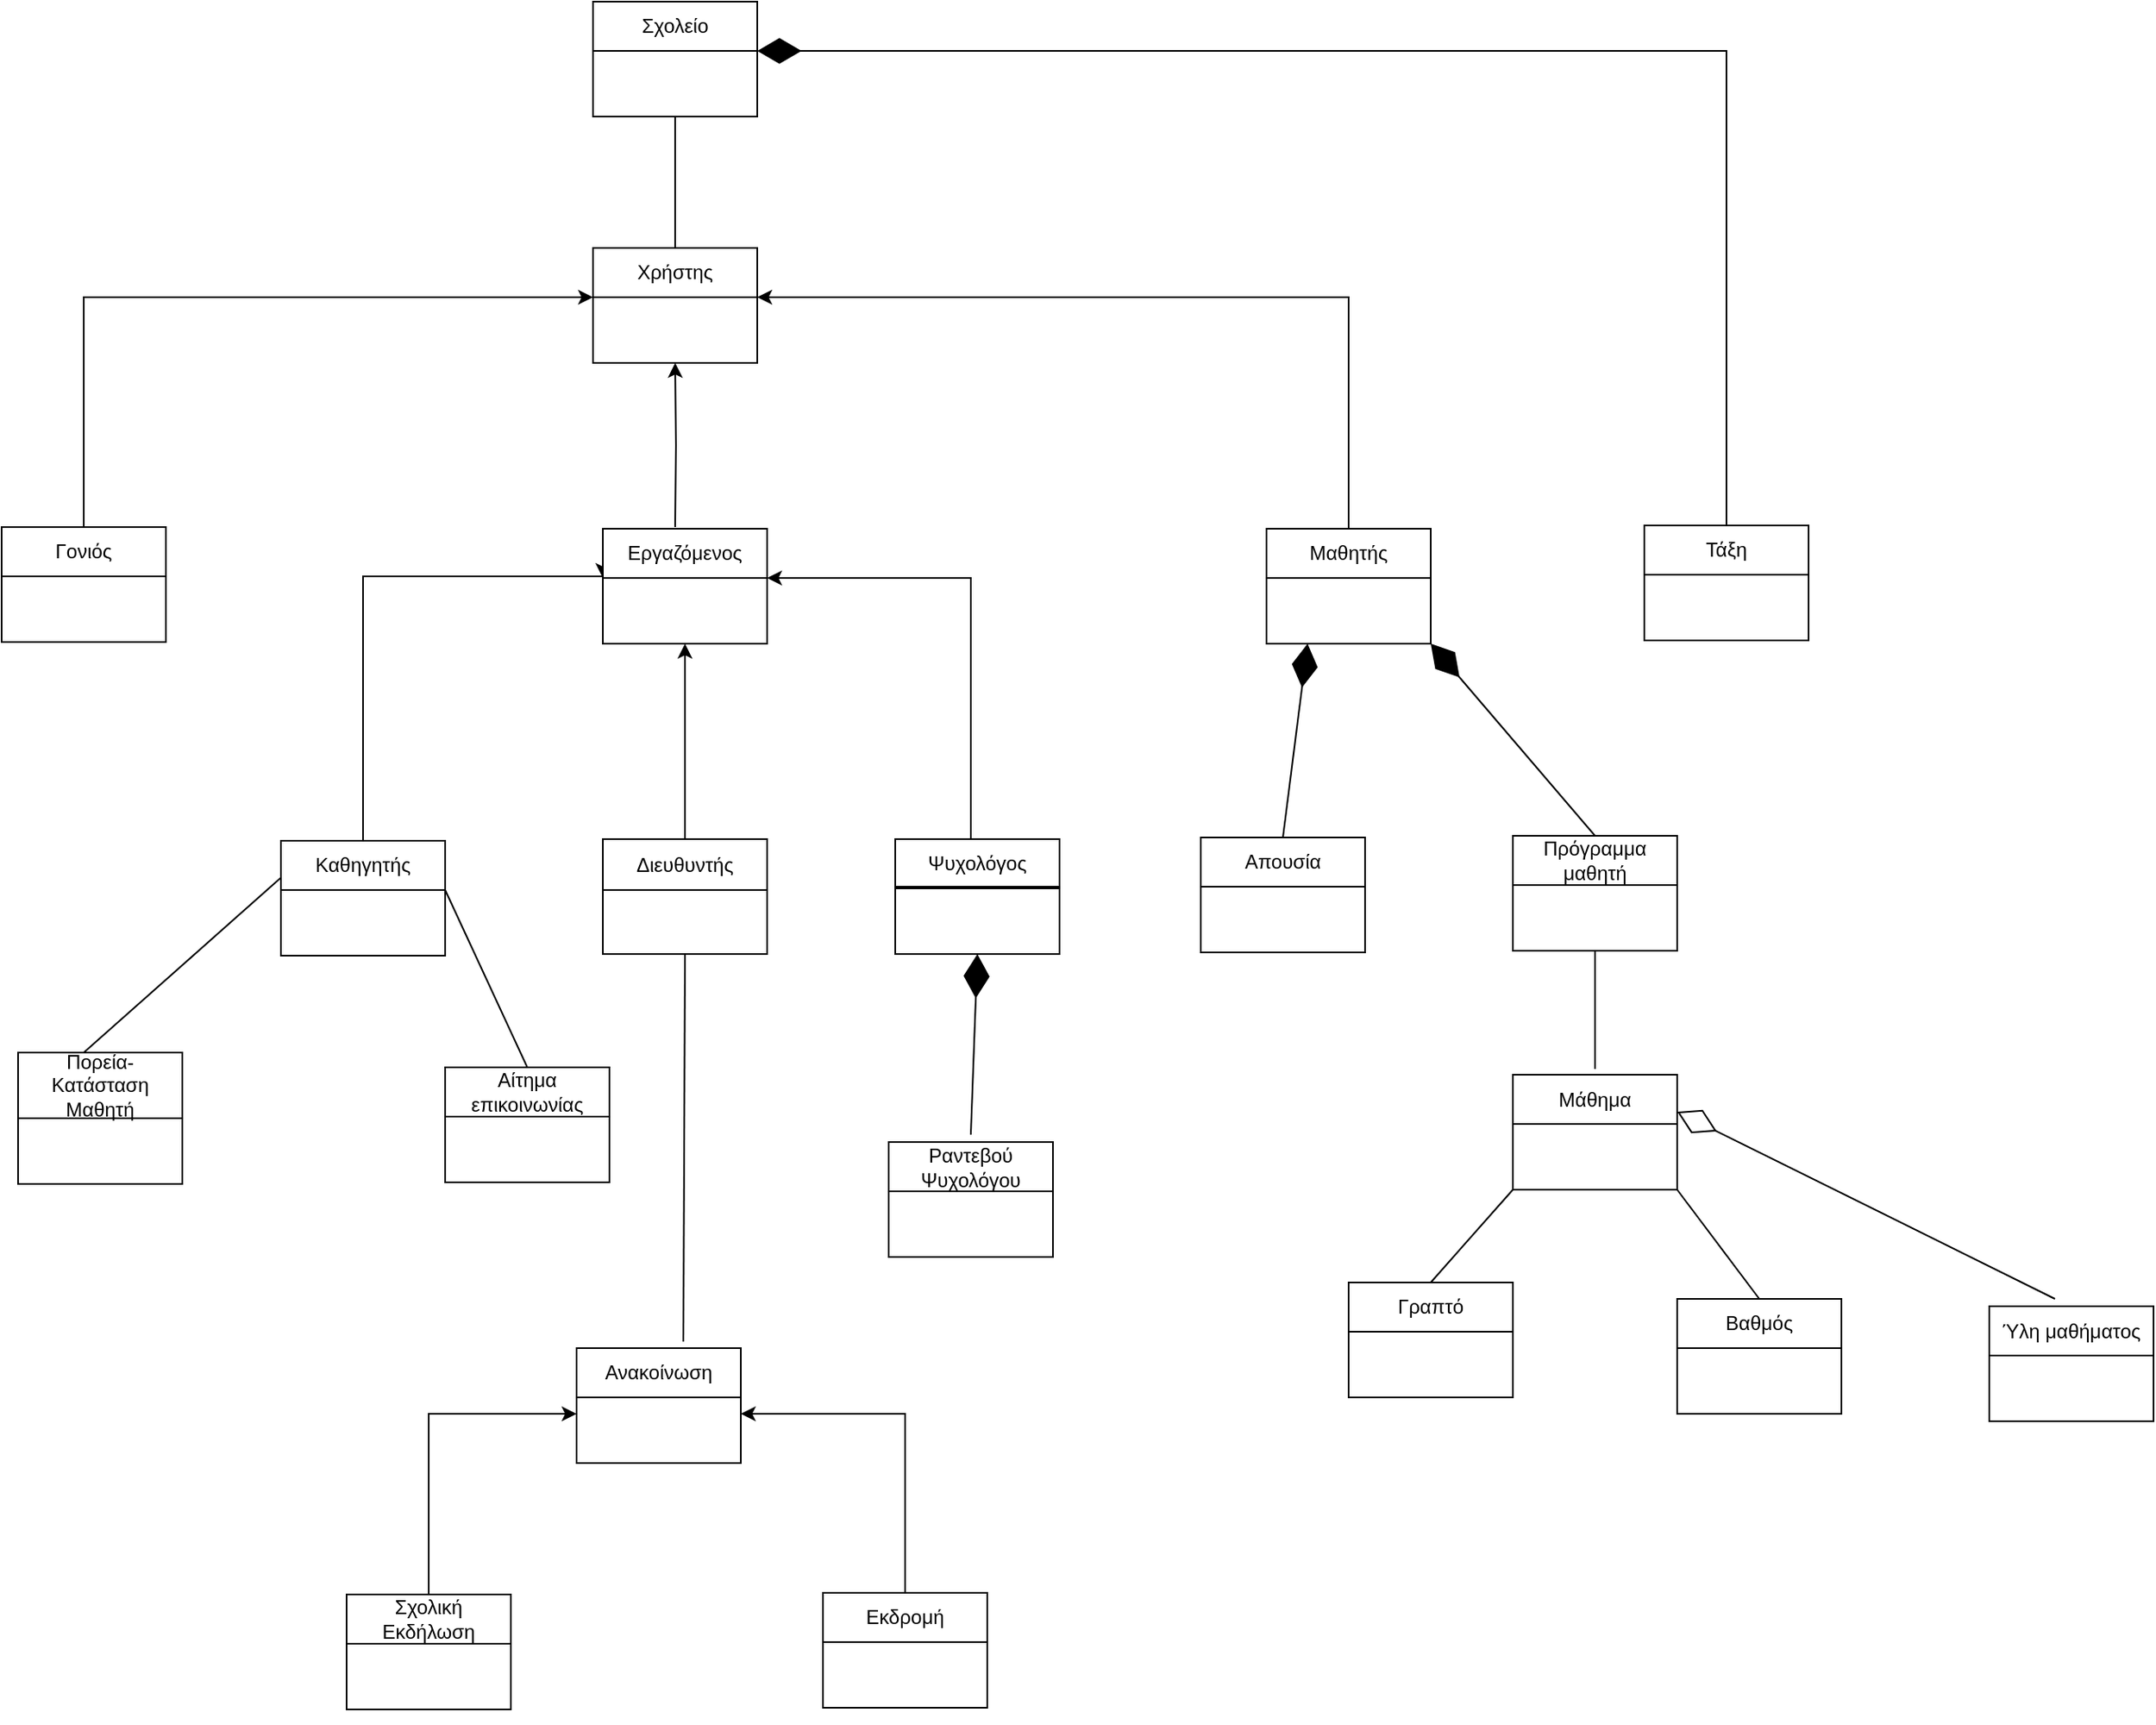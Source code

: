 <mxfile version="21.0.2" type="device"><diagram name="Σελίδα-1" id="fe9gfnaxFHkDQtzy1zNA"><mxGraphModel dx="2133" dy="2004" grid="1" gridSize="10" guides="1" tooltips="1" connect="1" arrows="1" fold="1" page="1" pageScale="1" pageWidth="827" pageHeight="1169" math="0" shadow="0"><root><mxCell id="0"/><mxCell id="1" parent="0"/><mxCell id="phPr1kaGQBQbVtV2x5ig-69" style="edgeStyle=orthogonalEdgeStyle;rounded=0;orthogonalLoop=1;jettySize=auto;html=1;entryX=0.5;entryY=1;entryDx=0;entryDy=0;" edge="1" parent="1" target="phPr1kaGQBQbVtV2x5ig-1"><mxGeometry relative="1" as="geometry"><mxPoint x="190" y="220" as="targetPoint"/><mxPoint x="280" y="290" as="sourcePoint"/></mxGeometry></mxCell><mxCell id="phPr1kaGQBQbVtV2x5ig-1" value="" style="rounded=0;whiteSpace=wrap;html=1;" vertex="1" parent="1"><mxGeometry x="230" y="150" width="100" height="40" as="geometry"/></mxCell><mxCell id="phPr1kaGQBQbVtV2x5ig-68" style="edgeStyle=orthogonalEdgeStyle;rounded=0;orthogonalLoop=1;jettySize=auto;html=1;exitX=0.5;exitY=0;exitDx=0;exitDy=0;entryX=0;entryY=1;entryDx=0;entryDy=0;" edge="1" parent="1" source="phPr1kaGQBQbVtV2x5ig-11" target="phPr1kaGQBQbVtV2x5ig-2"><mxGeometry relative="1" as="geometry"><Array as="points"><mxPoint x="-80" y="150"/></Array></mxGeometry></mxCell><mxCell id="phPr1kaGQBQbVtV2x5ig-70" style="edgeStyle=orthogonalEdgeStyle;rounded=0;orthogonalLoop=1;jettySize=auto;html=1;entryX=1;entryY=1;entryDx=0;entryDy=0;" edge="1" parent="1" source="phPr1kaGQBQbVtV2x5ig-8" target="phPr1kaGQBQbVtV2x5ig-2"><mxGeometry relative="1" as="geometry"><Array as="points"><mxPoint x="690" y="150"/></Array></mxGeometry></mxCell><mxCell id="phPr1kaGQBQbVtV2x5ig-2" value="Χρήστης" style="rounded=0;whiteSpace=wrap;html=1;" vertex="1" parent="1"><mxGeometry x="230" y="120" width="100" height="30" as="geometry"/></mxCell><mxCell id="phPr1kaGQBQbVtV2x5ig-5" style="edgeStyle=orthogonalEdgeStyle;rounded=0;orthogonalLoop=1;jettySize=auto;html=1;exitX=0.5;exitY=1;exitDx=0;exitDy=0;" edge="1" parent="1" source="phPr1kaGQBQbVtV2x5ig-1" target="phPr1kaGQBQbVtV2x5ig-1"><mxGeometry relative="1" as="geometry"/></mxCell><mxCell id="phPr1kaGQBQbVtV2x5ig-7" value="" style="rounded=0;whiteSpace=wrap;html=1;" vertex="1" parent="1"><mxGeometry x="640" y="321" width="100" height="40" as="geometry"/></mxCell><mxCell id="phPr1kaGQBQbVtV2x5ig-8" value="Μαθητής" style="rounded=0;whiteSpace=wrap;html=1;" vertex="1" parent="1"><mxGeometry x="640" y="291" width="100" height="30" as="geometry"/></mxCell><mxCell id="phPr1kaGQBQbVtV2x5ig-9" style="edgeStyle=orthogonalEdgeStyle;rounded=0;orthogonalLoop=1;jettySize=auto;html=1;exitX=0.5;exitY=1;exitDx=0;exitDy=0;" edge="1" parent="1" source="phPr1kaGQBQbVtV2x5ig-7" target="phPr1kaGQBQbVtV2x5ig-7"><mxGeometry relative="1" as="geometry"/></mxCell><mxCell id="phPr1kaGQBQbVtV2x5ig-10" value="" style="rounded=0;whiteSpace=wrap;html=1;" vertex="1" parent="1"><mxGeometry x="-130" y="320" width="100" height="40" as="geometry"/></mxCell><mxCell id="phPr1kaGQBQbVtV2x5ig-11" value="Γονιός" style="rounded=0;whiteSpace=wrap;html=1;" vertex="1" parent="1"><mxGeometry x="-130" y="290" width="100" height="30" as="geometry"/></mxCell><mxCell id="phPr1kaGQBQbVtV2x5ig-71" style="edgeStyle=orthogonalEdgeStyle;rounded=0;orthogonalLoop=1;jettySize=auto;html=1;entryX=0;entryY=0;entryDx=0;entryDy=0;" edge="1" parent="1" source="phPr1kaGQBQbVtV2x5ig-17" target="phPr1kaGQBQbVtV2x5ig-13"><mxGeometry relative="1" as="geometry"><Array as="points"><mxPoint x="90" y="320"/></Array></mxGeometry></mxCell><mxCell id="phPr1kaGQBQbVtV2x5ig-12" style="edgeStyle=orthogonalEdgeStyle;rounded=0;orthogonalLoop=1;jettySize=auto;html=1;exitX=0.5;exitY=1;exitDx=0;exitDy=0;" edge="1" parent="1" source="phPr1kaGQBQbVtV2x5ig-10" target="phPr1kaGQBQbVtV2x5ig-10"><mxGeometry relative="1" as="geometry"/></mxCell><mxCell id="phPr1kaGQBQbVtV2x5ig-74" style="edgeStyle=orthogonalEdgeStyle;rounded=0;orthogonalLoop=1;jettySize=auto;html=1;entryX=0.5;entryY=1;entryDx=0;entryDy=0;exitX=0.5;exitY=0;exitDx=0;exitDy=0;" edge="1" parent="1" source="phPr1kaGQBQbVtV2x5ig-20" target="phPr1kaGQBQbVtV2x5ig-13"><mxGeometry relative="1" as="geometry"><mxPoint x="200" y="410" as="targetPoint"/><mxPoint x="286" y="470" as="sourcePoint"/></mxGeometry></mxCell><mxCell id="phPr1kaGQBQbVtV2x5ig-13" value="" style="rounded=0;whiteSpace=wrap;html=1;" vertex="1" parent="1"><mxGeometry x="236" y="321" width="100" height="40" as="geometry"/></mxCell><mxCell id="phPr1kaGQBQbVtV2x5ig-72" style="edgeStyle=orthogonalEdgeStyle;rounded=0;orthogonalLoop=1;jettySize=auto;html=1;entryX=1;entryY=1;entryDx=0;entryDy=0;" edge="1" parent="1" target="phPr1kaGQBQbVtV2x5ig-14"><mxGeometry relative="1" as="geometry"><mxPoint x="460" y="480" as="sourcePoint"/><Array as="points"><mxPoint x="460" y="480"/><mxPoint x="460" y="320"/></Array></mxGeometry></mxCell><mxCell id="phPr1kaGQBQbVtV2x5ig-14" value="Εργαζόμενος" style="rounded=0;whiteSpace=wrap;html=1;" vertex="1" parent="1"><mxGeometry x="236" y="291" width="100" height="30" as="geometry"/></mxCell><mxCell id="phPr1kaGQBQbVtV2x5ig-15" style="edgeStyle=orthogonalEdgeStyle;rounded=0;orthogonalLoop=1;jettySize=auto;html=1;exitX=0.5;exitY=1;exitDx=0;exitDy=0;" edge="1" parent="1" source="phPr1kaGQBQbVtV2x5ig-13" target="phPr1kaGQBQbVtV2x5ig-13"><mxGeometry relative="1" as="geometry"/></mxCell><mxCell id="phPr1kaGQBQbVtV2x5ig-158" style="edgeStyle=none;shape=connector;rounded=0;orthogonalLoop=1;jettySize=auto;html=1;exitX=1;exitY=0;exitDx=0;exitDy=0;entryX=0.5;entryY=0;entryDx=0;entryDy=0;labelBackgroundColor=default;strokeColor=default;fontFamily=Helvetica;fontSize=11;fontColor=default;endArrow=none;" edge="1" parent="1" source="phPr1kaGQBQbVtV2x5ig-16" target="phPr1kaGQBQbVtV2x5ig-62"><mxGeometry relative="1" as="geometry"/></mxCell><mxCell id="phPr1kaGQBQbVtV2x5ig-16" value="" style="rounded=0;whiteSpace=wrap;html=1;" vertex="1" parent="1"><mxGeometry x="40" y="511" width="100" height="40" as="geometry"/></mxCell><mxCell id="phPr1kaGQBQbVtV2x5ig-157" style="edgeStyle=none;shape=connector;rounded=0;orthogonalLoop=1;jettySize=auto;html=1;exitX=0;exitY=0.75;exitDx=0;exitDy=0;entryX=0.4;entryY=0;entryDx=0;entryDy=0;entryPerimeter=0;labelBackgroundColor=default;strokeColor=default;fontFamily=Helvetica;fontSize=11;fontColor=default;endArrow=none;" edge="1" parent="1" source="phPr1kaGQBQbVtV2x5ig-17" target="phPr1kaGQBQbVtV2x5ig-47"><mxGeometry relative="1" as="geometry"/></mxCell><mxCell id="phPr1kaGQBQbVtV2x5ig-17" value="Καθηγητής" style="rounded=0;whiteSpace=wrap;html=1;" vertex="1" parent="1"><mxGeometry x="40" y="481" width="100" height="30" as="geometry"/></mxCell><mxCell id="phPr1kaGQBQbVtV2x5ig-18" style="edgeStyle=orthogonalEdgeStyle;rounded=0;orthogonalLoop=1;jettySize=auto;html=1;exitX=0.5;exitY=1;exitDx=0;exitDy=0;" edge="1" parent="1" source="phPr1kaGQBQbVtV2x5ig-16" target="phPr1kaGQBQbVtV2x5ig-16"><mxGeometry relative="1" as="geometry"/></mxCell><mxCell id="phPr1kaGQBQbVtV2x5ig-156" style="edgeStyle=none;shape=connector;rounded=0;orthogonalLoop=1;jettySize=auto;html=1;exitX=0.5;exitY=1;exitDx=0;exitDy=0;labelBackgroundColor=default;strokeColor=default;fontFamily=Helvetica;fontSize=11;fontColor=default;endArrow=none;entryX=0.65;entryY=-0.133;entryDx=0;entryDy=0;entryPerimeter=0;" edge="1" parent="1" source="phPr1kaGQBQbVtV2x5ig-19" target="phPr1kaGQBQbVtV2x5ig-53"><mxGeometry relative="1" as="geometry"><mxPoint x="286" y="780" as="targetPoint"/></mxGeometry></mxCell><mxCell id="phPr1kaGQBQbVtV2x5ig-19" value="" style="rounded=0;whiteSpace=wrap;html=1;" vertex="1" parent="1"><mxGeometry x="236" y="510" width="100" height="40" as="geometry"/></mxCell><mxCell id="phPr1kaGQBQbVtV2x5ig-20" value="Διευθυντής" style="rounded=0;whiteSpace=wrap;html=1;" vertex="1" parent="1"><mxGeometry x="236" y="480" width="100" height="31" as="geometry"/></mxCell><mxCell id="phPr1kaGQBQbVtV2x5ig-21" style="edgeStyle=orthogonalEdgeStyle;rounded=0;orthogonalLoop=1;jettySize=auto;html=1;exitX=0.5;exitY=1;exitDx=0;exitDy=0;" edge="1" parent="1" source="phPr1kaGQBQbVtV2x5ig-19" target="phPr1kaGQBQbVtV2x5ig-19"><mxGeometry relative="1" as="geometry"/></mxCell><mxCell id="phPr1kaGQBQbVtV2x5ig-22" value="" style="rounded=0;whiteSpace=wrap;html=1;" vertex="1" parent="1"><mxGeometry x="414" y="510" width="100" height="40" as="geometry"/></mxCell><mxCell id="phPr1kaGQBQbVtV2x5ig-23" value="Ψυχολόγος" style="rounded=0;whiteSpace=wrap;html=1;" vertex="1" parent="1"><mxGeometry x="414" y="480" width="100" height="29" as="geometry"/></mxCell><mxCell id="phPr1kaGQBQbVtV2x5ig-24" style="edgeStyle=orthogonalEdgeStyle;rounded=0;orthogonalLoop=1;jettySize=auto;html=1;exitX=0.5;exitY=1;exitDx=0;exitDy=0;" edge="1" parent="1" source="phPr1kaGQBQbVtV2x5ig-22" target="phPr1kaGQBQbVtV2x5ig-22"><mxGeometry relative="1" as="geometry"/></mxCell><mxCell id="phPr1kaGQBQbVtV2x5ig-25" value="" style="rounded=0;whiteSpace=wrap;html=1;" vertex="1" parent="1"><mxGeometry x="890" y="790" width="100" height="40" as="geometry"/></mxCell><mxCell id="phPr1kaGQBQbVtV2x5ig-152" style="edgeStyle=none;shape=connector;rounded=0;orthogonalLoop=1;jettySize=auto;html=1;exitX=0.5;exitY=0;exitDx=0;exitDy=0;entryX=1;entryY=1;entryDx=0;entryDy=0;labelBackgroundColor=default;strokeColor=default;fontFamily=Helvetica;fontSize=11;fontColor=default;endArrow=none;" edge="1" parent="1" source="phPr1kaGQBQbVtV2x5ig-26" target="phPr1kaGQBQbVtV2x5ig-40"><mxGeometry relative="1" as="geometry"/></mxCell><mxCell id="phPr1kaGQBQbVtV2x5ig-26" value="Βαθμός" style="rounded=0;whiteSpace=wrap;html=1;" vertex="1" parent="1"><mxGeometry x="890" y="760" width="100" height="30" as="geometry"/></mxCell><mxCell id="phPr1kaGQBQbVtV2x5ig-27" style="edgeStyle=orthogonalEdgeStyle;rounded=0;orthogonalLoop=1;jettySize=auto;html=1;exitX=0.5;exitY=1;exitDx=0;exitDy=0;" edge="1" parent="1" source="phPr1kaGQBQbVtV2x5ig-25" target="phPr1kaGQBQbVtV2x5ig-25"><mxGeometry relative="1" as="geometry"/></mxCell><mxCell id="phPr1kaGQBQbVtV2x5ig-28" value="" style="rounded=0;whiteSpace=wrap;html=1;" vertex="1" parent="1"><mxGeometry x="690" y="780" width="100" height="40" as="geometry"/></mxCell><mxCell id="phPr1kaGQBQbVtV2x5ig-29" value="Γραπτό" style="rounded=0;whiteSpace=wrap;html=1;" vertex="1" parent="1"><mxGeometry x="690" y="750" width="100" height="30" as="geometry"/></mxCell><mxCell id="phPr1kaGQBQbVtV2x5ig-30" style="edgeStyle=orthogonalEdgeStyle;rounded=0;orthogonalLoop=1;jettySize=auto;html=1;exitX=0.5;exitY=1;exitDx=0;exitDy=0;" edge="1" parent="1" source="phPr1kaGQBQbVtV2x5ig-28" target="phPr1kaGQBQbVtV2x5ig-28"><mxGeometry relative="1" as="geometry"/></mxCell><mxCell id="phPr1kaGQBQbVtV2x5ig-155" value="" style="edgeStyle=none;shape=connector;rounded=0;orthogonalLoop=1;jettySize=auto;html=1;labelBackgroundColor=default;strokeColor=default;fontFamily=Helvetica;fontSize=11;fontColor=default;endArrow=none;" edge="1" parent="1" source="phPr1kaGQBQbVtV2x5ig-31" target="phPr1kaGQBQbVtV2x5ig-2"><mxGeometry relative="1" as="geometry"/></mxCell><mxCell id="phPr1kaGQBQbVtV2x5ig-31" value="" style="rounded=0;whiteSpace=wrap;html=1;" vertex="1" parent="1"><mxGeometry x="230" width="100" height="40" as="geometry"/></mxCell><mxCell id="phPr1kaGQBQbVtV2x5ig-32" value="Σχολείο" style="rounded=0;whiteSpace=wrap;html=1;" vertex="1" parent="1"><mxGeometry x="230" y="-30" width="100" height="30" as="geometry"/></mxCell><mxCell id="phPr1kaGQBQbVtV2x5ig-34" value="" style="rounded=0;whiteSpace=wrap;html=1;" vertex="1" parent="1"><mxGeometry x="870" y="319" width="100" height="40" as="geometry"/></mxCell><mxCell id="phPr1kaGQBQbVtV2x5ig-35" value="Τάξη" style="rounded=0;whiteSpace=wrap;html=1;" vertex="1" parent="1"><mxGeometry x="870" y="289" width="100" height="30" as="geometry"/></mxCell><mxCell id="phPr1kaGQBQbVtV2x5ig-36" style="edgeStyle=orthogonalEdgeStyle;rounded=0;orthogonalLoop=1;jettySize=auto;html=1;exitX=0.5;exitY=1;exitDx=0;exitDy=0;" edge="1" parent="1" source="phPr1kaGQBQbVtV2x5ig-34" target="phPr1kaGQBQbVtV2x5ig-34"><mxGeometry relative="1" as="geometry"/></mxCell><mxCell id="phPr1kaGQBQbVtV2x5ig-150" style="edgeStyle=none;shape=connector;rounded=0;orthogonalLoop=1;jettySize=auto;html=1;exitX=0.5;exitY=1;exitDx=0;exitDy=0;labelBackgroundColor=default;strokeColor=default;fontFamily=Helvetica;fontSize=11;fontColor=default;endArrow=none;" edge="1" parent="1" source="phPr1kaGQBQbVtV2x5ig-37"><mxGeometry relative="1" as="geometry"><mxPoint x="840" y="620" as="targetPoint"/></mxGeometry></mxCell><mxCell id="phPr1kaGQBQbVtV2x5ig-37" value="" style="rounded=0;whiteSpace=wrap;html=1;" vertex="1" parent="1"><mxGeometry x="790" y="508" width="100" height="40" as="geometry"/></mxCell><mxCell id="phPr1kaGQBQbVtV2x5ig-38" value="Πρόγραμμα μαθητή" style="rounded=0;whiteSpace=wrap;html=1;" vertex="1" parent="1"><mxGeometry x="790" y="478" width="100" height="30" as="geometry"/></mxCell><mxCell id="phPr1kaGQBQbVtV2x5ig-39" style="edgeStyle=orthogonalEdgeStyle;rounded=0;orthogonalLoop=1;jettySize=auto;html=1;exitX=0.5;exitY=1;exitDx=0;exitDy=0;" edge="1" parent="1" source="phPr1kaGQBQbVtV2x5ig-37" target="phPr1kaGQBQbVtV2x5ig-37"><mxGeometry relative="1" as="geometry"/></mxCell><mxCell id="phPr1kaGQBQbVtV2x5ig-151" style="edgeStyle=none;shape=connector;rounded=0;orthogonalLoop=1;jettySize=auto;html=1;exitX=0;exitY=1;exitDx=0;exitDy=0;entryX=0.5;entryY=0;entryDx=0;entryDy=0;labelBackgroundColor=default;strokeColor=default;fontFamily=Helvetica;fontSize=11;fontColor=default;endArrow=none;" edge="1" parent="1" source="phPr1kaGQBQbVtV2x5ig-40" target="phPr1kaGQBQbVtV2x5ig-29"><mxGeometry relative="1" as="geometry"/></mxCell><mxCell id="phPr1kaGQBQbVtV2x5ig-40" value="" style="rounded=0;whiteSpace=wrap;html=1;" vertex="1" parent="1"><mxGeometry x="790" y="653.5" width="100" height="40" as="geometry"/></mxCell><mxCell id="phPr1kaGQBQbVtV2x5ig-41" value="Μάθημα" style="rounded=0;whiteSpace=wrap;html=1;" vertex="1" parent="1"><mxGeometry x="790" y="623.5" width="100" height="30" as="geometry"/></mxCell><mxCell id="phPr1kaGQBQbVtV2x5ig-42" style="edgeStyle=orthogonalEdgeStyle;rounded=0;orthogonalLoop=1;jettySize=auto;html=1;exitX=0.5;exitY=1;exitDx=0;exitDy=0;" edge="1" parent="1" source="phPr1kaGQBQbVtV2x5ig-40" target="phPr1kaGQBQbVtV2x5ig-40"><mxGeometry relative="1" as="geometry"/></mxCell><mxCell id="phPr1kaGQBQbVtV2x5ig-43" value="" style="rounded=0;whiteSpace=wrap;html=1;" vertex="1" parent="1"><mxGeometry x="1080" y="794.5" width="100" height="40" as="geometry"/></mxCell><mxCell id="phPr1kaGQBQbVtV2x5ig-44" value="Ύλη μαθήματος" style="rounded=0;whiteSpace=wrap;html=1;" vertex="1" parent="1"><mxGeometry x="1080" y="764.5" width="100" height="30" as="geometry"/></mxCell><mxCell id="phPr1kaGQBQbVtV2x5ig-45" style="edgeStyle=orthogonalEdgeStyle;rounded=0;orthogonalLoop=1;jettySize=auto;html=1;exitX=0.5;exitY=1;exitDx=0;exitDy=0;" edge="1" parent="1" source="phPr1kaGQBQbVtV2x5ig-43" target="phPr1kaGQBQbVtV2x5ig-43"><mxGeometry relative="1" as="geometry"/></mxCell><mxCell id="phPr1kaGQBQbVtV2x5ig-46" value="" style="rounded=0;whiteSpace=wrap;html=1;" vertex="1" parent="1"><mxGeometry x="-120" y="650" width="100" height="40" as="geometry"/></mxCell><mxCell id="phPr1kaGQBQbVtV2x5ig-47" value="Πορεία-Κατάσταση Μαθητή" style="rounded=0;whiteSpace=wrap;html=1;" vertex="1" parent="1"><mxGeometry x="-120" y="610" width="100" height="40" as="geometry"/></mxCell><mxCell id="phPr1kaGQBQbVtV2x5ig-48" style="edgeStyle=orthogonalEdgeStyle;rounded=0;orthogonalLoop=1;jettySize=auto;html=1;exitX=0.5;exitY=1;exitDx=0;exitDy=0;" edge="1" parent="1" source="phPr1kaGQBQbVtV2x5ig-46" target="phPr1kaGQBQbVtV2x5ig-46"><mxGeometry relative="1" as="geometry"/></mxCell><mxCell id="phPr1kaGQBQbVtV2x5ig-49" value="" style="rounded=0;whiteSpace=wrap;html=1;" vertex="1" parent="1"><mxGeometry x="600" y="509" width="100" height="40" as="geometry"/></mxCell><mxCell id="phPr1kaGQBQbVtV2x5ig-50" value="Απουσία" style="rounded=0;whiteSpace=wrap;html=1;" vertex="1" parent="1"><mxGeometry x="600" y="479" width="100" height="30" as="geometry"/></mxCell><mxCell id="phPr1kaGQBQbVtV2x5ig-51" style="edgeStyle=orthogonalEdgeStyle;rounded=0;orthogonalLoop=1;jettySize=auto;html=1;exitX=0.5;exitY=1;exitDx=0;exitDy=0;" edge="1" parent="1" source="phPr1kaGQBQbVtV2x5ig-49" target="phPr1kaGQBQbVtV2x5ig-49"><mxGeometry relative="1" as="geometry"/></mxCell><mxCell id="phPr1kaGQBQbVtV2x5ig-76" style="edgeStyle=orthogonalEdgeStyle;rounded=0;orthogonalLoop=1;jettySize=auto;html=1;exitX=0.5;exitY=0;exitDx=0;exitDy=0;entryX=0;entryY=0.25;entryDx=0;entryDy=0;" edge="1" parent="1" source="phPr1kaGQBQbVtV2x5ig-56" target="phPr1kaGQBQbVtV2x5ig-52"><mxGeometry relative="1" as="geometry"/></mxCell><mxCell id="phPr1kaGQBQbVtV2x5ig-77" style="edgeStyle=orthogonalEdgeStyle;rounded=0;orthogonalLoop=1;jettySize=auto;html=1;exitX=0.5;exitY=0;exitDx=0;exitDy=0;entryX=1;entryY=0.25;entryDx=0;entryDy=0;" edge="1" parent="1" source="phPr1kaGQBQbVtV2x5ig-59" target="phPr1kaGQBQbVtV2x5ig-52"><mxGeometry relative="1" as="geometry"><Array as="points"><mxPoint x="420" y="830"/></Array></mxGeometry></mxCell><mxCell id="phPr1kaGQBQbVtV2x5ig-52" value="" style="rounded=0;whiteSpace=wrap;html=1;" vertex="1" parent="1"><mxGeometry x="220" y="820" width="100" height="40" as="geometry"/></mxCell><mxCell id="phPr1kaGQBQbVtV2x5ig-53" value="Ανακοίνωση" style="rounded=0;whiteSpace=wrap;html=1;" vertex="1" parent="1"><mxGeometry x="220" y="790" width="100" height="30" as="geometry"/></mxCell><mxCell id="phPr1kaGQBQbVtV2x5ig-54" style="edgeStyle=orthogonalEdgeStyle;rounded=0;orthogonalLoop=1;jettySize=auto;html=1;exitX=0.5;exitY=1;exitDx=0;exitDy=0;" edge="1" parent="1" source="phPr1kaGQBQbVtV2x5ig-52" target="phPr1kaGQBQbVtV2x5ig-52"><mxGeometry relative="1" as="geometry"/></mxCell><mxCell id="phPr1kaGQBQbVtV2x5ig-55" value="" style="rounded=0;whiteSpace=wrap;html=1;" vertex="1" parent="1"><mxGeometry x="80" y="970" width="100" height="40" as="geometry"/></mxCell><mxCell id="phPr1kaGQBQbVtV2x5ig-56" value="Σχολική Εκδήλωση" style="rounded=0;whiteSpace=wrap;html=1;" vertex="1" parent="1"><mxGeometry x="80" y="940" width="100" height="30" as="geometry"/></mxCell><mxCell id="phPr1kaGQBQbVtV2x5ig-57" style="edgeStyle=orthogonalEdgeStyle;rounded=0;orthogonalLoop=1;jettySize=auto;html=1;exitX=0.5;exitY=1;exitDx=0;exitDy=0;" edge="1" parent="1" source="phPr1kaGQBQbVtV2x5ig-55" target="phPr1kaGQBQbVtV2x5ig-55"><mxGeometry relative="1" as="geometry"/></mxCell><mxCell id="phPr1kaGQBQbVtV2x5ig-58" value="" style="rounded=0;whiteSpace=wrap;html=1;" vertex="1" parent="1"><mxGeometry x="370" y="969" width="100" height="40" as="geometry"/></mxCell><mxCell id="phPr1kaGQBQbVtV2x5ig-59" value="Εκδρομή" style="rounded=0;whiteSpace=wrap;html=1;" vertex="1" parent="1"><mxGeometry x="370" y="939" width="100" height="30" as="geometry"/></mxCell><mxCell id="phPr1kaGQBQbVtV2x5ig-60" style="edgeStyle=orthogonalEdgeStyle;rounded=0;orthogonalLoop=1;jettySize=auto;html=1;exitX=0.5;exitY=1;exitDx=0;exitDy=0;" edge="1" parent="1" source="phPr1kaGQBQbVtV2x5ig-58" target="phPr1kaGQBQbVtV2x5ig-58"><mxGeometry relative="1" as="geometry"/></mxCell><mxCell id="phPr1kaGQBQbVtV2x5ig-61" value="" style="rounded=0;whiteSpace=wrap;html=1;" vertex="1" parent="1"><mxGeometry x="140" y="649" width="100" height="40" as="geometry"/></mxCell><mxCell id="phPr1kaGQBQbVtV2x5ig-62" value="Αίτημα επικοινωνίας" style="rounded=0;whiteSpace=wrap;html=1;" vertex="1" parent="1"><mxGeometry x="140" y="619" width="100" height="30" as="geometry"/></mxCell><mxCell id="phPr1kaGQBQbVtV2x5ig-63" style="edgeStyle=orthogonalEdgeStyle;rounded=0;orthogonalLoop=1;jettySize=auto;html=1;exitX=0.5;exitY=1;exitDx=0;exitDy=0;" edge="1" parent="1" source="phPr1kaGQBQbVtV2x5ig-61" target="phPr1kaGQBQbVtV2x5ig-61"><mxGeometry relative="1" as="geometry"/></mxCell><mxCell id="phPr1kaGQBQbVtV2x5ig-138" value="" style="rounded=0;whiteSpace=wrap;html=1;" vertex="1" parent="1"><mxGeometry x="410" y="694.5" width="100" height="40" as="geometry"/></mxCell><mxCell id="phPr1kaGQBQbVtV2x5ig-139" value="Ραντεβού Ψυχολόγου" style="rounded=0;whiteSpace=wrap;html=1;" vertex="1" parent="1"><mxGeometry x="410" y="664.5" width="100" height="30" as="geometry"/></mxCell><mxCell id="phPr1kaGQBQbVtV2x5ig-140" style="edgeStyle=orthogonalEdgeStyle;rounded=0;orthogonalLoop=1;jettySize=auto;html=1;exitX=0.5;exitY=1;exitDx=0;exitDy=0;" edge="1" parent="1" source="phPr1kaGQBQbVtV2x5ig-138" target="phPr1kaGQBQbVtV2x5ig-138"><mxGeometry relative="1" as="geometry"/></mxCell><mxCell id="phPr1kaGQBQbVtV2x5ig-153" value="" style="endArrow=diamondThin;endFill=0;endSize=24;html=1;rounded=0;labelBackgroundColor=default;strokeColor=default;fontFamily=Helvetica;fontSize=11;fontColor=default;shape=connector;entryX=1;entryY=0.75;entryDx=0;entryDy=0;" edge="1" parent="1" target="phPr1kaGQBQbVtV2x5ig-41"><mxGeometry width="160" relative="1" as="geometry"><mxPoint x="1120" y="760" as="sourcePoint"/><mxPoint x="750" y="960" as="targetPoint"/></mxGeometry></mxCell><mxCell id="phPr1kaGQBQbVtV2x5ig-159" value="" style="endArrow=diamondThin;endFill=1;endSize=24;html=1;rounded=0;labelBackgroundColor=default;strokeColor=default;fontFamily=Helvetica;fontSize=11;fontColor=default;shape=connector;entryX=1;entryY=1;entryDx=0;entryDy=0;exitX=0.5;exitY=0;exitDx=0;exitDy=0;" edge="1" parent="1" source="phPr1kaGQBQbVtV2x5ig-35" target="phPr1kaGQBQbVtV2x5ig-32"><mxGeometry width="160" relative="1" as="geometry"><mxPoint x="920" y="280" as="sourcePoint"/><mxPoint x="770" y="-20" as="targetPoint"/><Array as="points"><mxPoint x="920"/><mxPoint x="350"/></Array></mxGeometry></mxCell><mxCell id="phPr1kaGQBQbVtV2x5ig-160" value="" style="endArrow=diamondThin;endFill=1;endSize=24;html=1;rounded=0;labelBackgroundColor=default;strokeColor=default;fontFamily=Helvetica;fontSize=11;fontColor=default;shape=connector;exitX=0.5;exitY=0;exitDx=0;exitDy=0;entryX=1;entryY=1;entryDx=0;entryDy=0;" edge="1" parent="1" source="phPr1kaGQBQbVtV2x5ig-38" target="phPr1kaGQBQbVtV2x5ig-7"><mxGeometry width="160" relative="1" as="geometry"><mxPoint x="370" y="480" as="sourcePoint"/><mxPoint x="530" y="480" as="targetPoint"/></mxGeometry></mxCell><mxCell id="phPr1kaGQBQbVtV2x5ig-161" value="" style="endArrow=diamondThin;endFill=1;endSize=24;html=1;rounded=0;labelBackgroundColor=default;strokeColor=default;fontFamily=Helvetica;fontSize=11;fontColor=default;shape=connector;entryX=0.25;entryY=1;entryDx=0;entryDy=0;exitX=0.5;exitY=0;exitDx=0;exitDy=0;" edge="1" parent="1" source="phPr1kaGQBQbVtV2x5ig-50" target="phPr1kaGQBQbVtV2x5ig-7"><mxGeometry width="160" relative="1" as="geometry"><mxPoint x="650" y="470" as="sourcePoint"/><mxPoint x="530" y="480" as="targetPoint"/></mxGeometry></mxCell><mxCell id="phPr1kaGQBQbVtV2x5ig-162" value="" style="endArrow=diamondThin;endFill=1;endSize=24;html=1;rounded=0;labelBackgroundColor=default;strokeColor=default;fontFamily=Helvetica;fontSize=11;fontColor=default;shape=connector;entryX=0.5;entryY=1;entryDx=0;entryDy=0;" edge="1" parent="1" target="phPr1kaGQBQbVtV2x5ig-22"><mxGeometry width="160" relative="1" as="geometry"><mxPoint x="460" y="660" as="sourcePoint"/><mxPoint x="450" y="590" as="targetPoint"/></mxGeometry></mxCell></root></mxGraphModel></diagram></mxfile>